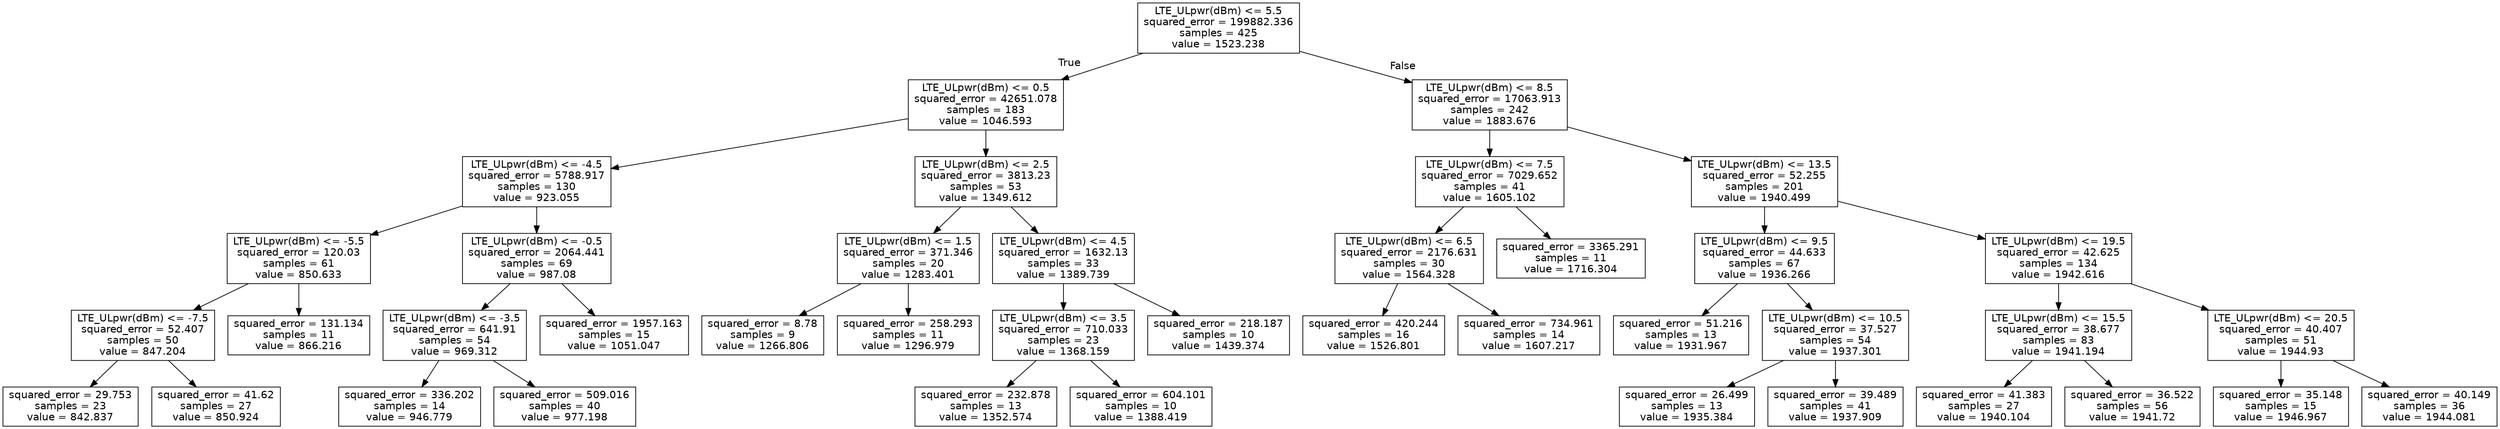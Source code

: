 digraph Tree {
node [shape=box, fontname="helvetica"] ;
edge [fontname="helvetica"] ;
0 [label="LTE_ULpwr(dBm) <= 5.5\nsquared_error = 199882.336\nsamples = 425\nvalue = 1523.238"] ;
1 [label="LTE_ULpwr(dBm) <= 0.5\nsquared_error = 42651.078\nsamples = 183\nvalue = 1046.593"] ;
0 -> 1 [labeldistance=2.5, labelangle=45, headlabel="True"] ;
2 [label="LTE_ULpwr(dBm) <= -4.5\nsquared_error = 5788.917\nsamples = 130\nvalue = 923.055"] ;
1 -> 2 ;
3 [label="LTE_ULpwr(dBm) <= -5.5\nsquared_error = 120.03\nsamples = 61\nvalue = 850.633"] ;
2 -> 3 ;
4 [label="LTE_ULpwr(dBm) <= -7.5\nsquared_error = 52.407\nsamples = 50\nvalue = 847.204"] ;
3 -> 4 ;
5 [label="squared_error = 29.753\nsamples = 23\nvalue = 842.837"] ;
4 -> 5 ;
6 [label="squared_error = 41.62\nsamples = 27\nvalue = 850.924"] ;
4 -> 6 ;
7 [label="squared_error = 131.134\nsamples = 11\nvalue = 866.216"] ;
3 -> 7 ;
8 [label="LTE_ULpwr(dBm) <= -0.5\nsquared_error = 2064.441\nsamples = 69\nvalue = 987.08"] ;
2 -> 8 ;
9 [label="LTE_ULpwr(dBm) <= -3.5\nsquared_error = 641.91\nsamples = 54\nvalue = 969.312"] ;
8 -> 9 ;
10 [label="squared_error = 336.202\nsamples = 14\nvalue = 946.779"] ;
9 -> 10 ;
11 [label="squared_error = 509.016\nsamples = 40\nvalue = 977.198"] ;
9 -> 11 ;
12 [label="squared_error = 1957.163\nsamples = 15\nvalue = 1051.047"] ;
8 -> 12 ;
13 [label="LTE_ULpwr(dBm) <= 2.5\nsquared_error = 3813.23\nsamples = 53\nvalue = 1349.612"] ;
1 -> 13 ;
14 [label="LTE_ULpwr(dBm) <= 1.5\nsquared_error = 371.346\nsamples = 20\nvalue = 1283.401"] ;
13 -> 14 ;
15 [label="squared_error = 8.78\nsamples = 9\nvalue = 1266.806"] ;
14 -> 15 ;
16 [label="squared_error = 258.293\nsamples = 11\nvalue = 1296.979"] ;
14 -> 16 ;
17 [label="LTE_ULpwr(dBm) <= 4.5\nsquared_error = 1632.13\nsamples = 33\nvalue = 1389.739"] ;
13 -> 17 ;
18 [label="LTE_ULpwr(dBm) <= 3.5\nsquared_error = 710.033\nsamples = 23\nvalue = 1368.159"] ;
17 -> 18 ;
19 [label="squared_error = 232.878\nsamples = 13\nvalue = 1352.574"] ;
18 -> 19 ;
20 [label="squared_error = 604.101\nsamples = 10\nvalue = 1388.419"] ;
18 -> 20 ;
21 [label="squared_error = 218.187\nsamples = 10\nvalue = 1439.374"] ;
17 -> 21 ;
22 [label="LTE_ULpwr(dBm) <= 8.5\nsquared_error = 17063.913\nsamples = 242\nvalue = 1883.676"] ;
0 -> 22 [labeldistance=2.5, labelangle=-45, headlabel="False"] ;
23 [label="LTE_ULpwr(dBm) <= 7.5\nsquared_error = 7029.652\nsamples = 41\nvalue = 1605.102"] ;
22 -> 23 ;
24 [label="LTE_ULpwr(dBm) <= 6.5\nsquared_error = 2176.631\nsamples = 30\nvalue = 1564.328"] ;
23 -> 24 ;
25 [label="squared_error = 420.244\nsamples = 16\nvalue = 1526.801"] ;
24 -> 25 ;
26 [label="squared_error = 734.961\nsamples = 14\nvalue = 1607.217"] ;
24 -> 26 ;
27 [label="squared_error = 3365.291\nsamples = 11\nvalue = 1716.304"] ;
23 -> 27 ;
28 [label="LTE_ULpwr(dBm) <= 13.5\nsquared_error = 52.255\nsamples = 201\nvalue = 1940.499"] ;
22 -> 28 ;
29 [label="LTE_ULpwr(dBm) <= 9.5\nsquared_error = 44.633\nsamples = 67\nvalue = 1936.266"] ;
28 -> 29 ;
30 [label="squared_error = 51.216\nsamples = 13\nvalue = 1931.967"] ;
29 -> 30 ;
31 [label="LTE_ULpwr(dBm) <= 10.5\nsquared_error = 37.527\nsamples = 54\nvalue = 1937.301"] ;
29 -> 31 ;
32 [label="squared_error = 26.499\nsamples = 13\nvalue = 1935.384"] ;
31 -> 32 ;
33 [label="squared_error = 39.489\nsamples = 41\nvalue = 1937.909"] ;
31 -> 33 ;
34 [label="LTE_ULpwr(dBm) <= 19.5\nsquared_error = 42.625\nsamples = 134\nvalue = 1942.616"] ;
28 -> 34 ;
35 [label="LTE_ULpwr(dBm) <= 15.5\nsquared_error = 38.677\nsamples = 83\nvalue = 1941.194"] ;
34 -> 35 ;
36 [label="squared_error = 41.383\nsamples = 27\nvalue = 1940.104"] ;
35 -> 36 ;
37 [label="squared_error = 36.522\nsamples = 56\nvalue = 1941.72"] ;
35 -> 37 ;
38 [label="LTE_ULpwr(dBm) <= 20.5\nsquared_error = 40.407\nsamples = 51\nvalue = 1944.93"] ;
34 -> 38 ;
39 [label="squared_error = 35.148\nsamples = 15\nvalue = 1946.967"] ;
38 -> 39 ;
40 [label="squared_error = 40.149\nsamples = 36\nvalue = 1944.081"] ;
38 -> 40 ;
}